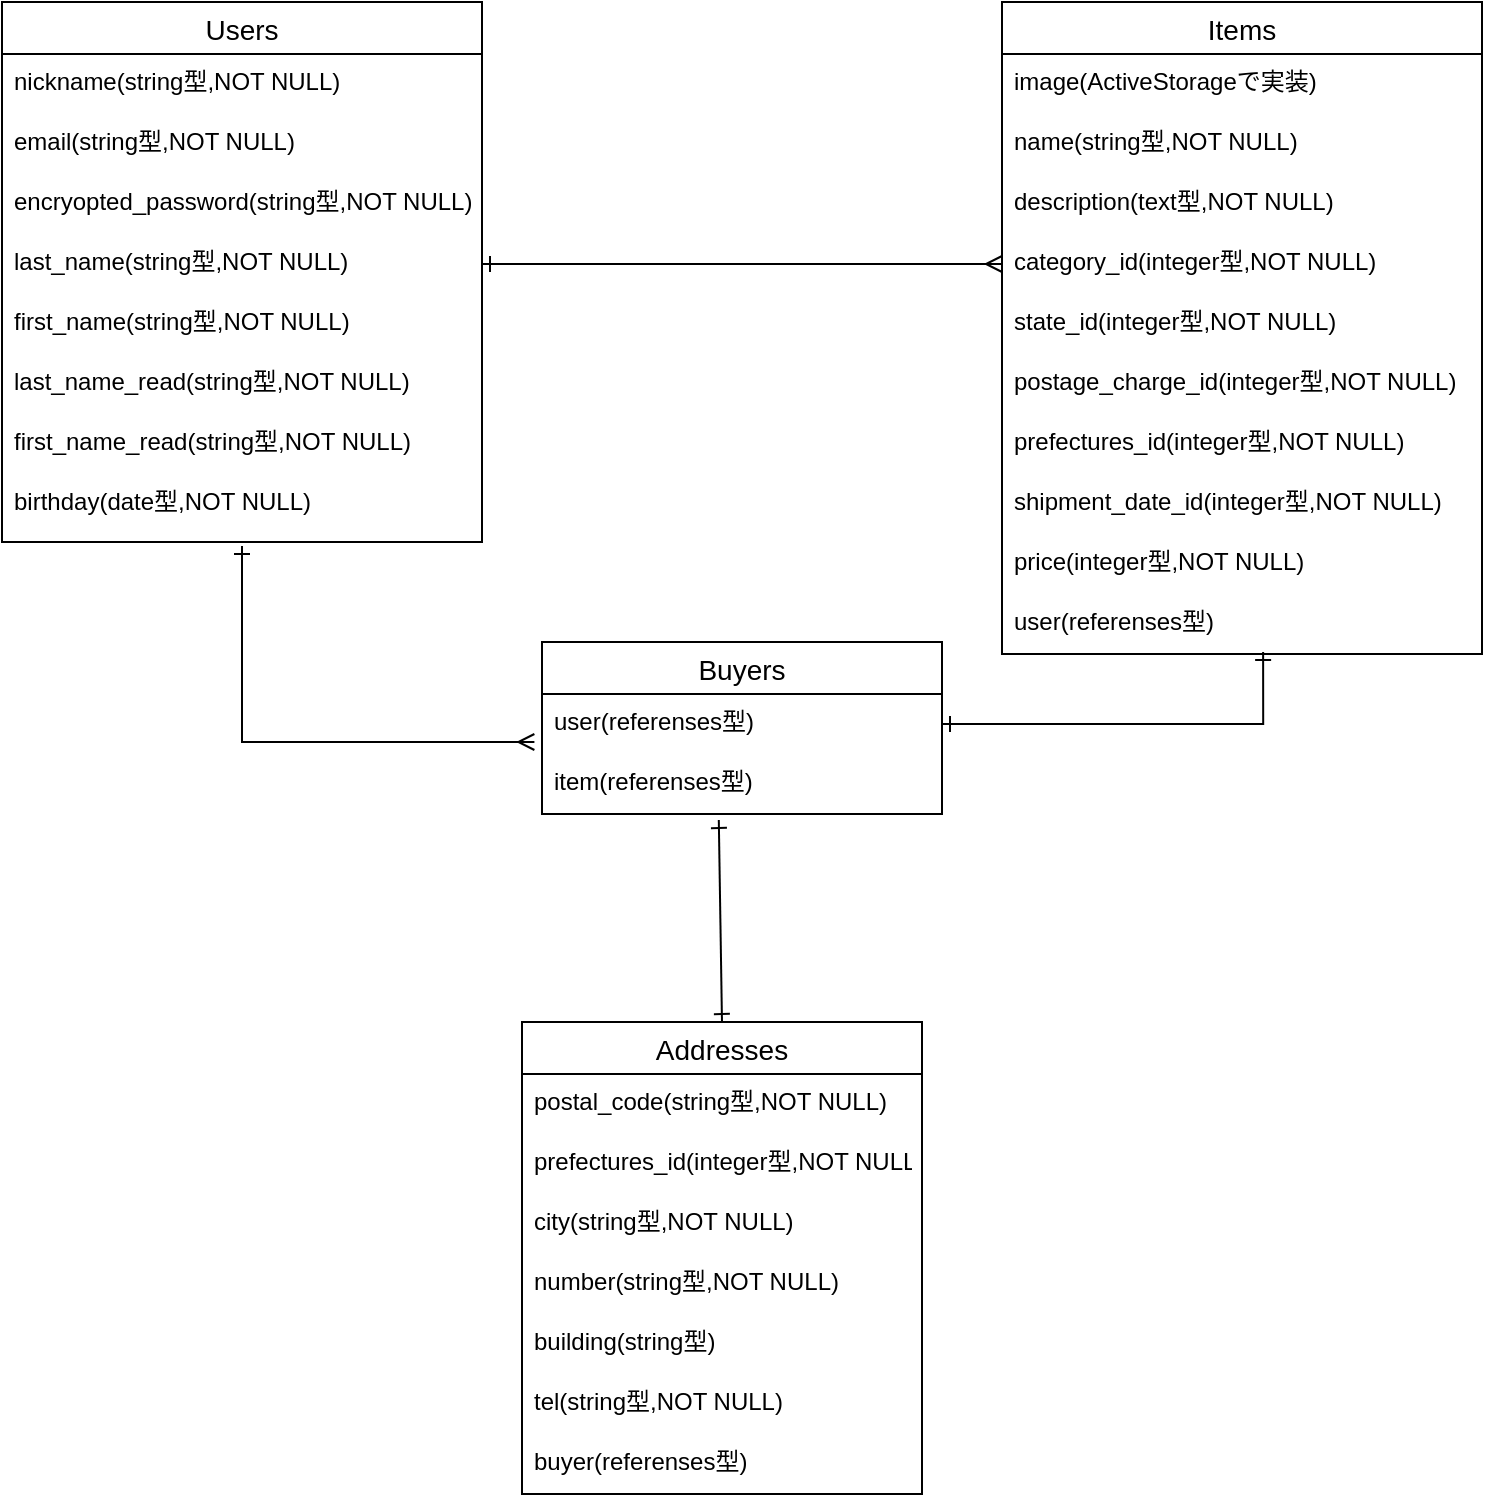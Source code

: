 <mxfile version="13.10.0" type="embed">
    <diagram id="0RTELZGzUosusxv1_gdu" name="ページ1">
        <mxGraphModel dx="968" dy="555" grid="1" gridSize="10" guides="1" tooltips="1" connect="1" arrows="1" fold="1" page="1" pageScale="1" pageWidth="827" pageHeight="1169" math="0" shadow="0">
            <root>
                <mxCell id="0"/>
                <mxCell id="1" parent="0"/>
                <mxCell id="80" value="Users" style="swimlane;fontStyle=0;childLayout=stackLayout;horizontal=1;startSize=26;horizontalStack=0;resizeParent=1;resizeParentMax=0;resizeLast=0;collapsible=1;marginBottom=0;align=center;fontSize=14;direction=east;" parent="1" vertex="1">
                    <mxGeometry x="10" y="10" width="240" height="270" as="geometry">
                        <mxRectangle width="70" height="26" as="alternateBounds"/>
                    </mxGeometry>
                </mxCell>
                <mxCell id="81" value="nickname(string型,NOT NULL)" style="text;strokeColor=none;fillColor=none;spacingLeft=4;spacingRight=4;overflow=hidden;rotatable=0;points=[[0,0.5],[1,0.5]];portConstraint=eastwest;fontSize=12;" parent="80" vertex="1">
                    <mxGeometry y="26" width="240" height="30" as="geometry"/>
                </mxCell>
                <mxCell id="82" value="email(string型,NOT NULL)" style="text;strokeColor=none;fillColor=none;spacingLeft=4;spacingRight=4;overflow=hidden;rotatable=0;points=[[0,0.5],[1,0.5]];portConstraint=eastwest;fontSize=12;" parent="80" vertex="1">
                    <mxGeometry y="56" width="240" height="30" as="geometry"/>
                </mxCell>
                <mxCell id="83" value="encryopted_password(string型,NOT NULL)" style="text;strokeColor=none;fillColor=none;spacingLeft=4;spacingRight=4;overflow=hidden;rotatable=0;points=[[0,0.5],[1,0.5]];portConstraint=eastwest;fontSize=12;" parent="80" vertex="1">
                    <mxGeometry y="86" width="240" height="30" as="geometry"/>
                </mxCell>
                <mxCell id="116" value="last_name(string型,NOT NULL)" style="text;strokeColor=none;fillColor=none;spacingLeft=4;spacingRight=4;overflow=hidden;rotatable=0;points=[[0,0.5],[1,0.5]];portConstraint=eastwest;fontSize=12;" parent="80" vertex="1">
                    <mxGeometry y="116" width="240" height="30" as="geometry"/>
                </mxCell>
                <mxCell id="117" value="first_name(string型,NOT NULL)" style="text;strokeColor=none;fillColor=none;spacingLeft=4;spacingRight=4;overflow=hidden;rotatable=0;points=[[0,0.5],[1,0.5]];portConstraint=eastwest;fontSize=12;" parent="80" vertex="1">
                    <mxGeometry y="146" width="240" height="30" as="geometry"/>
                </mxCell>
                <mxCell id="118" value="last_name_read(string型,NOT NULL)" style="text;strokeColor=none;fillColor=none;spacingLeft=4;spacingRight=4;overflow=hidden;rotatable=0;points=[[0,0.5],[1,0.5]];portConstraint=eastwest;fontSize=12;" parent="80" vertex="1">
                    <mxGeometry y="176" width="240" height="30" as="geometry"/>
                </mxCell>
                <mxCell id="119" value="first_name_read(string型,NOT NULL)" style="text;strokeColor=none;fillColor=none;spacingLeft=4;spacingRight=4;overflow=hidden;rotatable=0;points=[[0,0.5],[1,0.5]];portConstraint=eastwest;fontSize=12;" parent="80" vertex="1">
                    <mxGeometry y="206" width="240" height="30" as="geometry"/>
                </mxCell>
                <mxCell id="120" value="birthday(date型,NOT NULL)" style="text;strokeColor=none;fillColor=none;spacingLeft=4;spacingRight=4;overflow=hidden;rotatable=0;points=[[0,0.5],[1,0.5]];portConstraint=eastwest;fontSize=12;" parent="80" vertex="1">
                    <mxGeometry y="236" width="240" height="34" as="geometry"/>
                </mxCell>
                <mxCell id="84" value="Buyers" style="swimlane;fontStyle=0;childLayout=stackLayout;horizontal=1;startSize=26;horizontalStack=0;resizeParent=1;resizeParentMax=0;resizeLast=0;collapsible=1;marginBottom=0;align=center;fontSize=14;" parent="1" vertex="1">
                    <mxGeometry x="280" y="330" width="200" height="86" as="geometry">
                        <mxRectangle x="270" y="260" width="80" height="26" as="alternateBounds"/>
                    </mxGeometry>
                </mxCell>
                <mxCell id="135" value="user(referenses型)" style="text;strokeColor=none;fillColor=none;spacingLeft=4;spacingRight=4;overflow=hidden;rotatable=0;points=[[0,0.5],[1,0.5]];portConstraint=eastwest;fontSize=12;" parent="84" vertex="1">
                    <mxGeometry y="26" width="200" height="30" as="geometry"/>
                </mxCell>
                <mxCell id="85" value="item(referenses型)" style="text;strokeColor=none;fillColor=none;spacingLeft=4;spacingRight=4;overflow=hidden;rotatable=0;points=[[0,0.5],[1,0.5]];portConstraint=eastwest;fontSize=12;" parent="84" vertex="1">
                    <mxGeometry y="56" width="200" height="30" as="geometry"/>
                </mxCell>
                <mxCell id="88" value="Items" style="swimlane;fontStyle=0;childLayout=stackLayout;horizontal=1;startSize=26;horizontalStack=0;resizeParent=1;resizeParentMax=0;resizeLast=0;collapsible=1;marginBottom=0;align=center;fontSize=14;" parent="1" vertex="1">
                    <mxGeometry x="510" y="10" width="240" height="326" as="geometry">
                        <mxRectangle x="600" width="70" height="26" as="alternateBounds"/>
                    </mxGeometry>
                </mxCell>
                <mxCell id="90" value="image(ActiveStorageで実装)" style="text;strokeColor=none;fillColor=none;spacingLeft=4;spacingRight=4;overflow=hidden;rotatable=0;points=[[0,0.5],[1,0.5]];portConstraint=eastwest;fontSize=12;" parent="88" vertex="1">
                    <mxGeometry y="26" width="240" height="30" as="geometry"/>
                </mxCell>
                <mxCell id="91" value="name(string型,NOT NULL)" style="text;strokeColor=none;fillColor=none;spacingLeft=4;spacingRight=4;overflow=hidden;rotatable=0;points=[[0,0.5],[1,0.5]];portConstraint=eastwest;fontSize=12;" parent="88" vertex="1">
                    <mxGeometry y="56" width="240" height="30" as="geometry"/>
                </mxCell>
                <mxCell id="128" value="description(text型,NOT NULL)" style="text;strokeColor=none;fillColor=none;spacingLeft=4;spacingRight=4;overflow=hidden;rotatable=0;points=[[0,0.5],[1,0.5]];portConstraint=eastwest;fontSize=12;" parent="88" vertex="1">
                    <mxGeometry y="86" width="240" height="30" as="geometry"/>
                </mxCell>
                <mxCell id="123" value="category_id(integer型,NOT NULL)" style="text;strokeColor=none;fillColor=none;spacingLeft=4;spacingRight=4;overflow=hidden;rotatable=0;points=[[0,0.5],[1,0.5]];portConstraint=eastwest;fontSize=12;" parent="88" vertex="1">
                    <mxGeometry y="116" width="240" height="30" as="geometry"/>
                </mxCell>
                <mxCell id="124" value="state_id(integer型,NOT NULL)" style="text;strokeColor=none;fillColor=none;spacingLeft=4;spacingRight=4;overflow=hidden;rotatable=0;points=[[0,0.5],[1,0.5]];portConstraint=eastwest;fontSize=12;" parent="88" vertex="1">
                    <mxGeometry y="146" width="240" height="30" as="geometry"/>
                </mxCell>
                <mxCell id="125" value="postage_charge_id(integer型,NOT NULL)" style="text;strokeColor=none;fillColor=none;spacingLeft=4;spacingRight=4;overflow=hidden;rotatable=0;points=[[0,0.5],[1,0.5]];portConstraint=eastwest;fontSize=12;" parent="88" vertex="1">
                    <mxGeometry y="176" width="240" height="30" as="geometry"/>
                </mxCell>
                <mxCell id="126" value="prefectures_id(integer型,NOT NULL)" style="text;strokeColor=none;fillColor=none;spacingLeft=4;spacingRight=4;overflow=hidden;rotatable=0;points=[[0,0.5],[1,0.5]];portConstraint=eastwest;fontSize=12;" parent="88" vertex="1">
                    <mxGeometry y="206" width="240" height="30" as="geometry"/>
                </mxCell>
                <mxCell id="127" value="shipment_date_id(integer型,NOT NULL)" style="text;strokeColor=none;fillColor=none;spacingLeft=4;spacingRight=4;overflow=hidden;rotatable=0;points=[[0,0.5],[1,0.5]];portConstraint=eastwest;fontSize=12;" parent="88" vertex="1">
                    <mxGeometry y="236" width="240" height="30" as="geometry"/>
                </mxCell>
                <mxCell id="89" value="price(integer型,NOT NULL)" style="text;strokeColor=none;fillColor=none;spacingLeft=4;spacingRight=4;overflow=hidden;rotatable=0;points=[[0,0.5],[1,0.5]];portConstraint=eastwest;fontSize=12;" parent="88" vertex="1">
                    <mxGeometry y="266" width="240" height="30" as="geometry"/>
                </mxCell>
                <mxCell id="129" value="user(referenses型)" style="text;strokeColor=none;fillColor=none;spacingLeft=4;spacingRight=4;overflow=hidden;rotatable=0;points=[[0,0.5],[1,0.5]];portConstraint=eastwest;fontSize=12;" parent="88" vertex="1">
                    <mxGeometry y="296" width="240" height="30" as="geometry"/>
                </mxCell>
                <mxCell id="92" value="Addresses" style="swimlane;fontStyle=0;childLayout=stackLayout;horizontal=1;startSize=26;horizontalStack=0;resizeParent=1;resizeParentMax=0;resizeLast=0;collapsible=1;marginBottom=0;align=center;fontSize=14;" parent="1" vertex="1">
                    <mxGeometry x="270" y="520" width="200" height="236" as="geometry">
                        <mxRectangle x="270" y="585" width="100" height="26" as="alternateBounds"/>
                    </mxGeometry>
                </mxCell>
                <mxCell id="93" value="postal_code(string型,NOT NULL)" style="text;strokeColor=none;fillColor=none;spacingLeft=4;spacingRight=4;overflow=hidden;rotatable=0;points=[[0,0.5],[1,0.5]];portConstraint=eastwest;fontSize=12;" parent="92" vertex="1">
                    <mxGeometry y="26" width="200" height="30" as="geometry"/>
                </mxCell>
                <mxCell id="94" value="prefectures_id(integer型,NOT NULL)" style="text;strokeColor=none;fillColor=none;spacingLeft=4;spacingRight=4;overflow=hidden;rotatable=0;points=[[0,0.5],[1,0.5]];portConstraint=eastwest;fontSize=12;" parent="92" vertex="1">
                    <mxGeometry y="56" width="200" height="30" as="geometry"/>
                </mxCell>
                <mxCell id="95" value="city(string型,NOT NULL)" style="text;strokeColor=none;fillColor=none;spacingLeft=4;spacingRight=4;overflow=hidden;rotatable=0;points=[[0,0.5],[1,0.5]];portConstraint=eastwest;fontSize=12;" parent="92" vertex="1">
                    <mxGeometry y="86" width="200" height="30" as="geometry"/>
                </mxCell>
                <mxCell id="142" value="number(string型,NOT NULL)" style="text;strokeColor=none;fillColor=none;spacingLeft=4;spacingRight=4;overflow=hidden;rotatable=0;points=[[0,0.5],[1,0.5]];portConstraint=eastwest;fontSize=12;" parent="92" vertex="1">
                    <mxGeometry y="116" width="200" height="30" as="geometry"/>
                </mxCell>
                <mxCell id="143" value="building(string型)" style="text;strokeColor=none;fillColor=none;spacingLeft=4;spacingRight=4;overflow=hidden;rotatable=0;points=[[0,0.5],[1,0.5]];portConstraint=eastwest;fontSize=12;" parent="92" vertex="1">
                    <mxGeometry y="146" width="200" height="30" as="geometry"/>
                </mxCell>
                <mxCell id="144" value="tel(string型,NOT NULL)" style="text;strokeColor=none;fillColor=none;spacingLeft=4;spacingRight=4;overflow=hidden;rotatable=0;points=[[0,0.5],[1,0.5]];portConstraint=eastwest;fontSize=12;" parent="92" vertex="1">
                    <mxGeometry y="176" width="200" height="30" as="geometry"/>
                </mxCell>
                <mxCell id="153" value="buyer(referenses型)" style="text;strokeColor=none;fillColor=none;spacingLeft=4;spacingRight=4;overflow=hidden;rotatable=0;points=[[0,0.5],[1,0.5]];portConstraint=eastwest;fontSize=12;" vertex="1" parent="92">
                    <mxGeometry y="206" width="200" height="30" as="geometry"/>
                </mxCell>
                <mxCell id="146" style="edgeStyle=orthogonalEdgeStyle;rounded=0;orthogonalLoop=1;jettySize=auto;html=1;startArrow=ERone;startFill=0;endArrow=ERmany;endFill=0;entryX=0;entryY=0.5;entryDx=0;entryDy=0;" parent="1" source="116" target="123" edge="1">
                    <mxGeometry relative="1" as="geometry">
                        <mxPoint x="570" y="110" as="targetPoint"/>
                    </mxGeometry>
                </mxCell>
                <mxCell id="148" style="edgeStyle=orthogonalEdgeStyle;rounded=0;orthogonalLoop=1;jettySize=auto;html=1;startArrow=ERmany;startFill=0;endArrow=ERone;endFill=0;exitX=-0.019;exitY=0.8;exitDx=0;exitDy=0;exitPerimeter=0;entryX=0.5;entryY=1.059;entryDx=0;entryDy=0;entryPerimeter=0;" parent="1" source="135" target="120" edge="1">
                    <mxGeometry relative="1" as="geometry">
                        <mxPoint x="80" y="280" as="targetPoint"/>
                        <mxPoint x="180" y="370" as="sourcePoint"/>
                        <Array as="points">
                            <mxPoint x="130" y="380"/>
                        </Array>
                    </mxGeometry>
                </mxCell>
                <mxCell id="150" value="" style="fontSize=12;html=1;endArrow=ERone;endFill=1;entryX=0.5;entryY=0;entryDx=0;entryDy=0;startArrow=ERone;startFill=0;exitX=0.442;exitY=1.1;exitDx=0;exitDy=0;exitPerimeter=0;" parent="1" source="85" target="92" edge="1">
                    <mxGeometry width="100" height="100" relative="1" as="geometry">
                        <mxPoint x="350" y="492" as="sourcePoint"/>
                        <mxPoint x="360" y="500" as="targetPoint"/>
                    </mxGeometry>
                </mxCell>
                <mxCell id="152" style="edgeStyle=orthogonalEdgeStyle;rounded=0;orthogonalLoop=1;jettySize=auto;html=1;startArrow=ERone;startFill=0;endArrow=ERone;endFill=0;entryX=0.544;entryY=0.967;entryDx=0;entryDy=0;entryPerimeter=0;" parent="1" source="135" target="129" edge="1">
                    <mxGeometry relative="1" as="geometry">
                        <mxPoint x="680" y="330" as="targetPoint"/>
                    </mxGeometry>
                </mxCell>
            </root>
        </mxGraphModel>
    </diagram>
</mxfile>